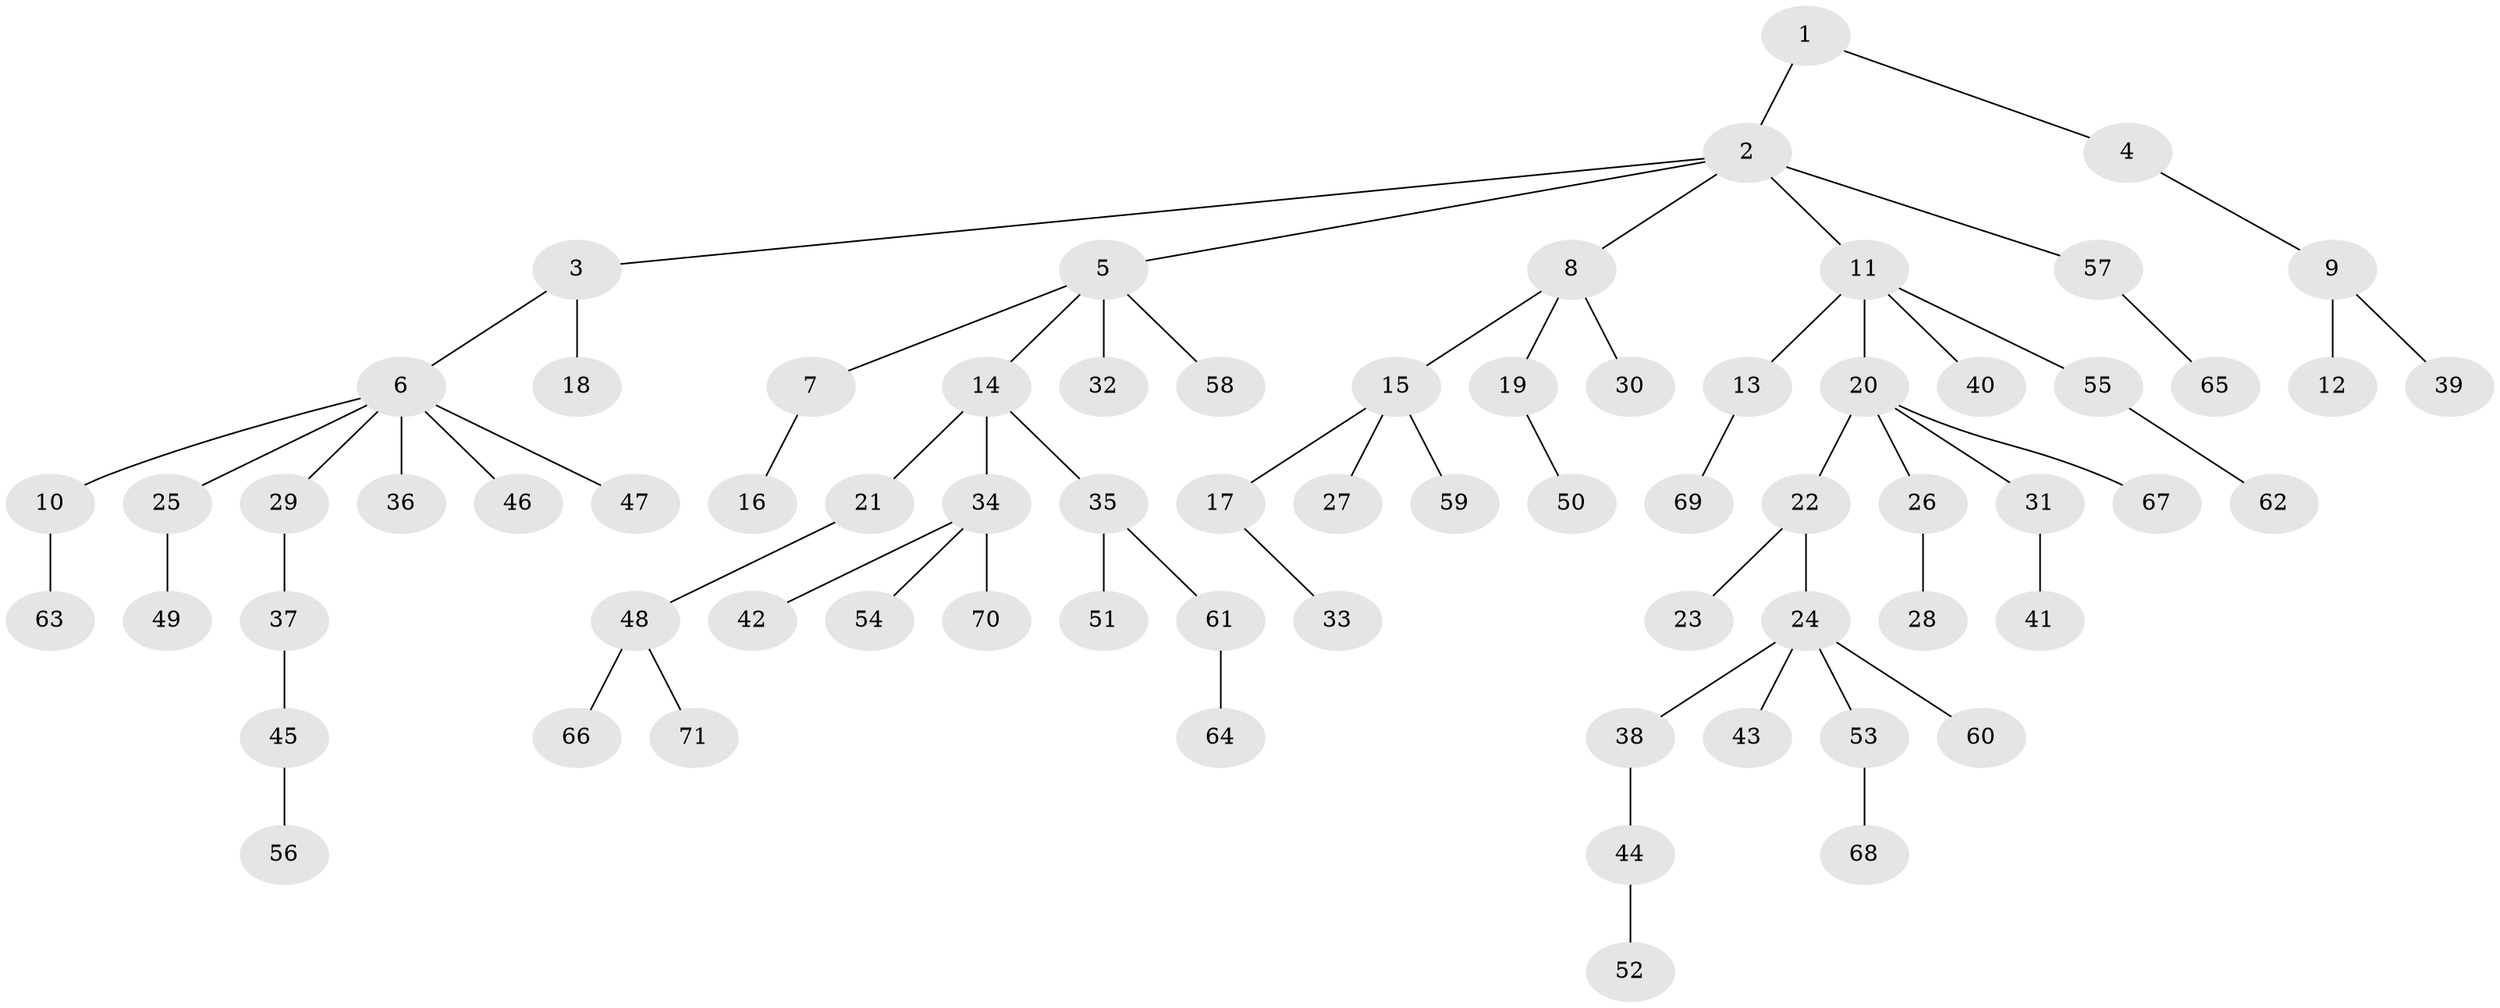 // Generated by graph-tools (version 1.1) at 2025/15/03/09/25 04:15:33]
// undirected, 71 vertices, 70 edges
graph export_dot {
graph [start="1"]
  node [color=gray90,style=filled];
  1;
  2;
  3;
  4;
  5;
  6;
  7;
  8;
  9;
  10;
  11;
  12;
  13;
  14;
  15;
  16;
  17;
  18;
  19;
  20;
  21;
  22;
  23;
  24;
  25;
  26;
  27;
  28;
  29;
  30;
  31;
  32;
  33;
  34;
  35;
  36;
  37;
  38;
  39;
  40;
  41;
  42;
  43;
  44;
  45;
  46;
  47;
  48;
  49;
  50;
  51;
  52;
  53;
  54;
  55;
  56;
  57;
  58;
  59;
  60;
  61;
  62;
  63;
  64;
  65;
  66;
  67;
  68;
  69;
  70;
  71;
  1 -- 2;
  1 -- 4;
  2 -- 3;
  2 -- 5;
  2 -- 8;
  2 -- 11;
  2 -- 57;
  3 -- 6;
  3 -- 18;
  4 -- 9;
  5 -- 7;
  5 -- 14;
  5 -- 32;
  5 -- 58;
  6 -- 10;
  6 -- 25;
  6 -- 29;
  6 -- 36;
  6 -- 46;
  6 -- 47;
  7 -- 16;
  8 -- 15;
  8 -- 19;
  8 -- 30;
  9 -- 12;
  9 -- 39;
  10 -- 63;
  11 -- 13;
  11 -- 20;
  11 -- 40;
  11 -- 55;
  13 -- 69;
  14 -- 21;
  14 -- 34;
  14 -- 35;
  15 -- 17;
  15 -- 27;
  15 -- 59;
  17 -- 33;
  19 -- 50;
  20 -- 22;
  20 -- 26;
  20 -- 31;
  20 -- 67;
  21 -- 48;
  22 -- 23;
  22 -- 24;
  24 -- 38;
  24 -- 43;
  24 -- 53;
  24 -- 60;
  25 -- 49;
  26 -- 28;
  29 -- 37;
  31 -- 41;
  34 -- 42;
  34 -- 54;
  34 -- 70;
  35 -- 51;
  35 -- 61;
  37 -- 45;
  38 -- 44;
  44 -- 52;
  45 -- 56;
  48 -- 66;
  48 -- 71;
  53 -- 68;
  55 -- 62;
  57 -- 65;
  61 -- 64;
}
